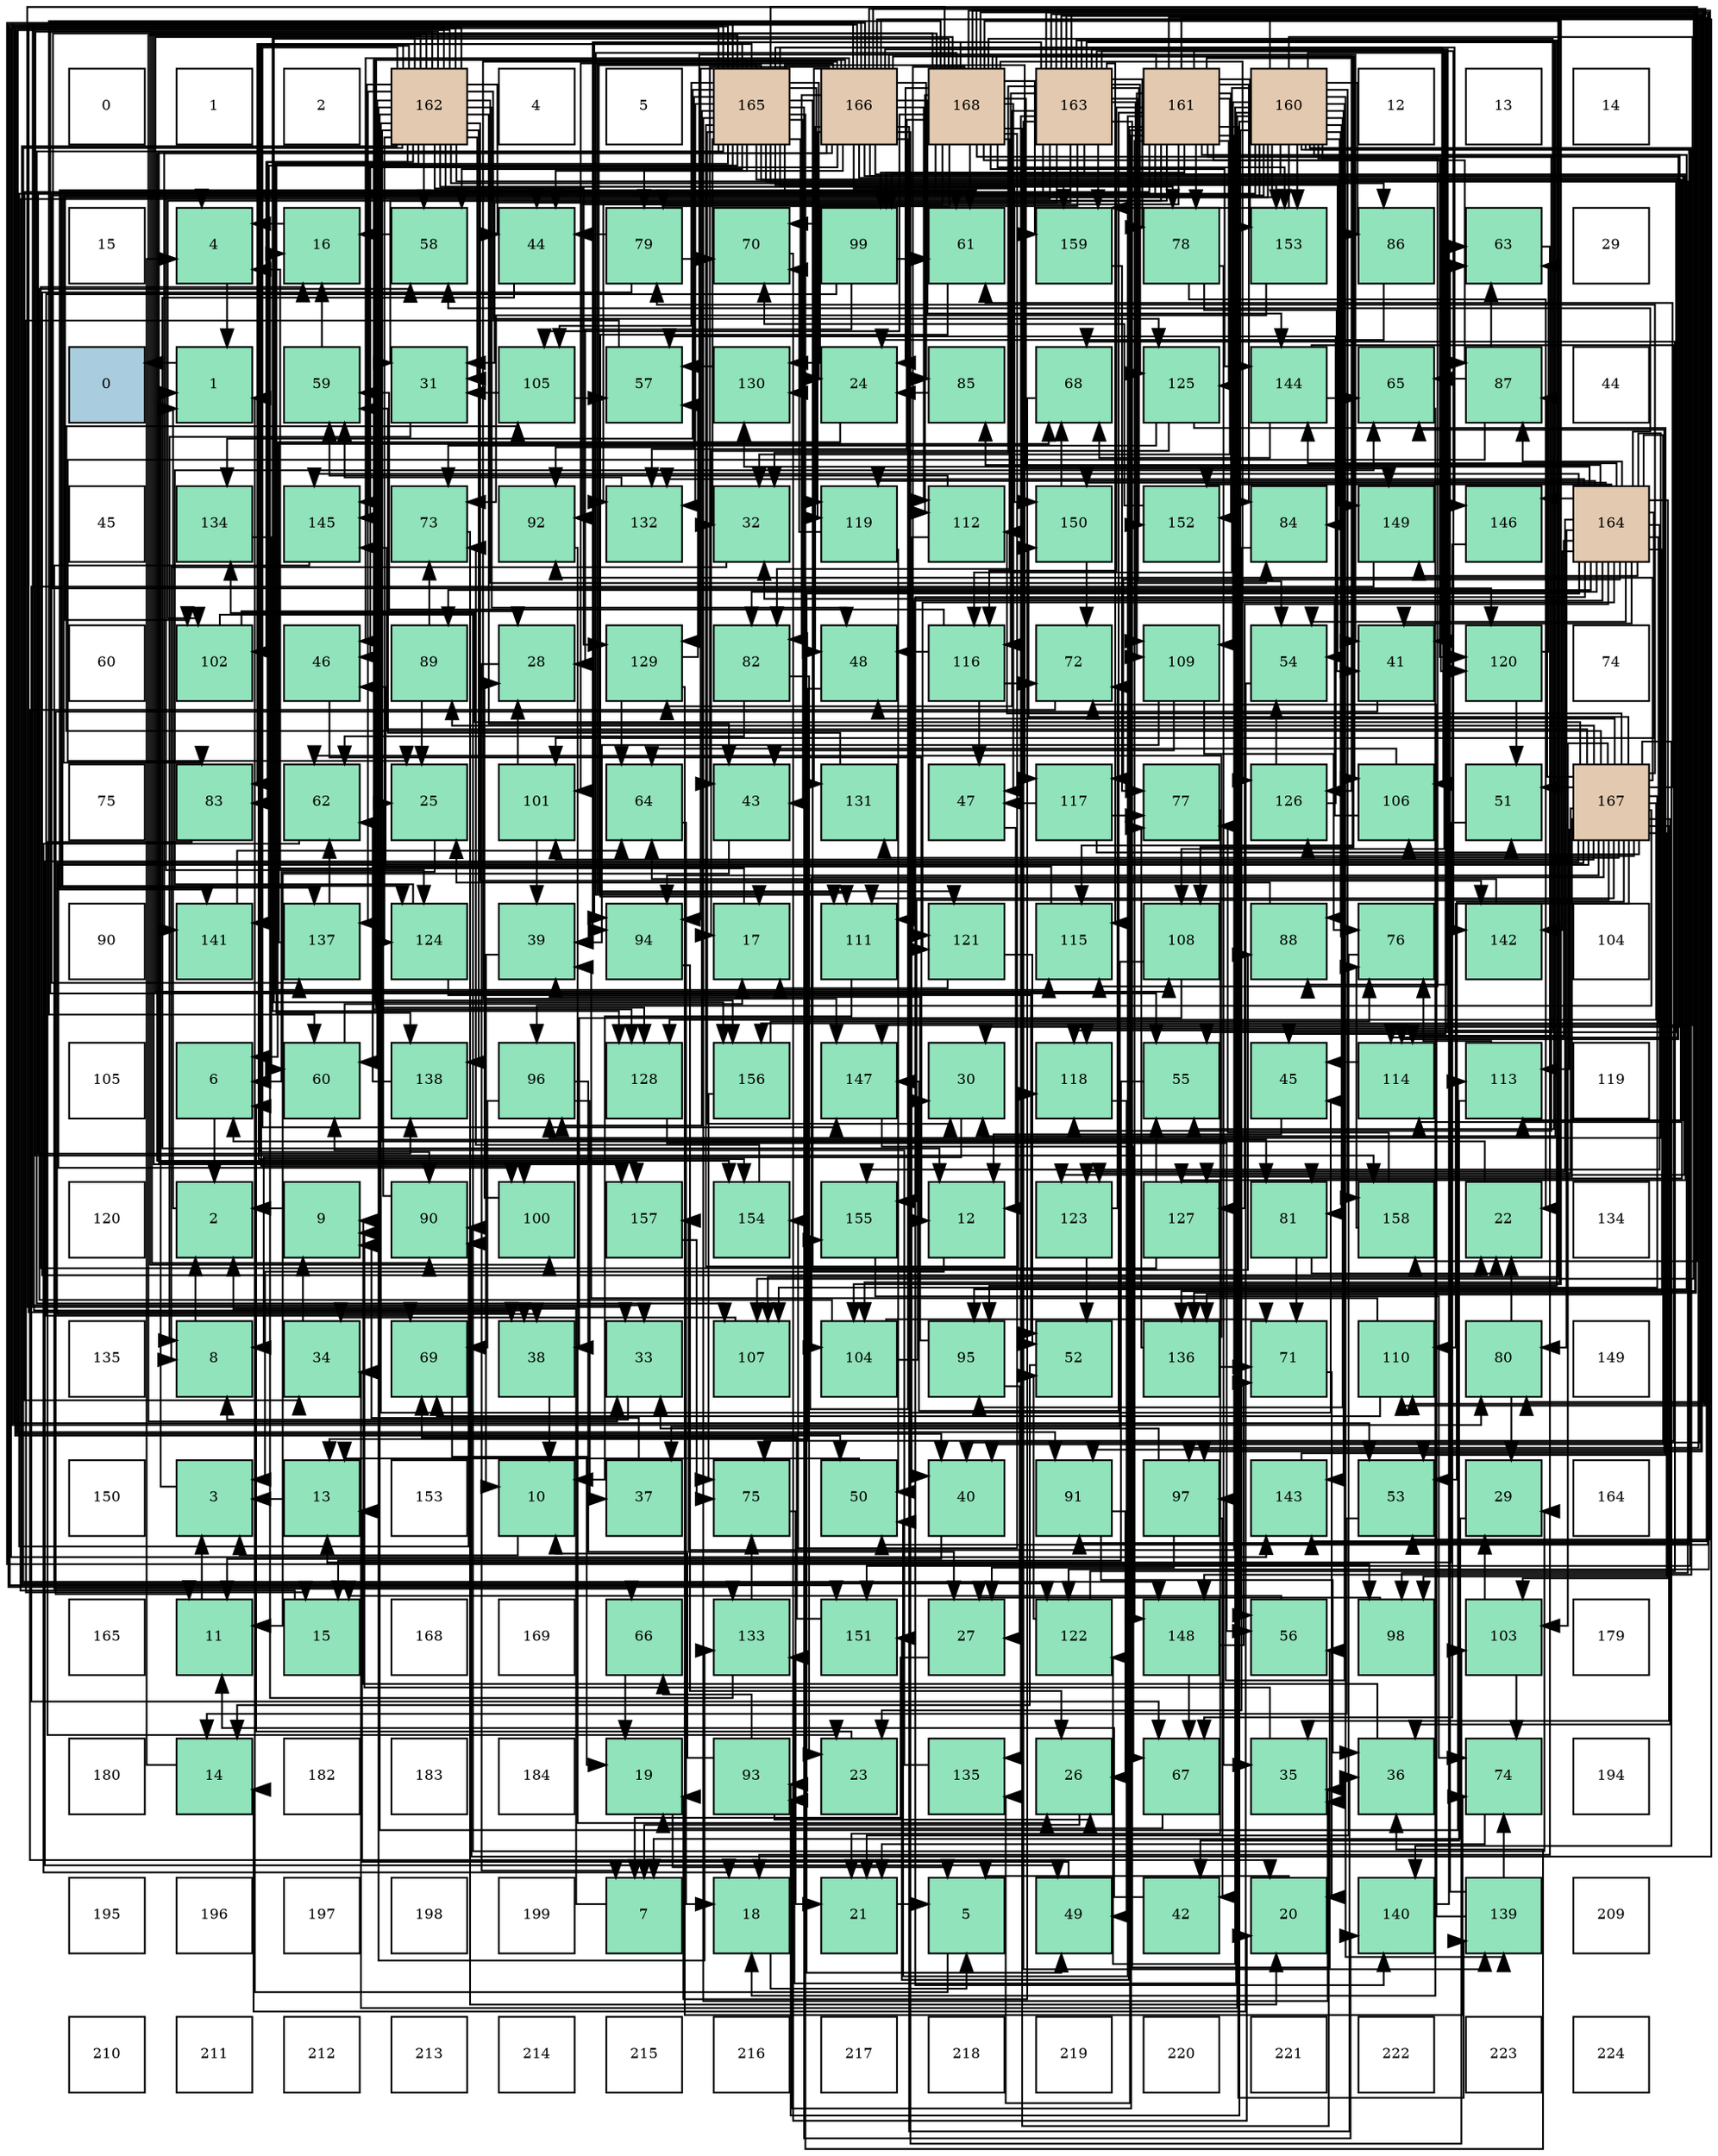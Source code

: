 digraph layout{
 rankdir=TB;
 splines=ortho;
 node [style=filled shape=square fixedsize=true width=0.6];
0[label="0", fontsize=8, fillcolor="#ffffff"];
1[label="1", fontsize=8, fillcolor="#ffffff"];
2[label="2", fontsize=8, fillcolor="#ffffff"];
3[label="162", fontsize=8, fillcolor="#e3c9af"];
4[label="4", fontsize=8, fillcolor="#ffffff"];
5[label="5", fontsize=8, fillcolor="#ffffff"];
6[label="165", fontsize=8, fillcolor="#e3c9af"];
7[label="166", fontsize=8, fillcolor="#e3c9af"];
8[label="168", fontsize=8, fillcolor="#e3c9af"];
9[label="163", fontsize=8, fillcolor="#e3c9af"];
10[label="161", fontsize=8, fillcolor="#e3c9af"];
11[label="160", fontsize=8, fillcolor="#e3c9af"];
12[label="12", fontsize=8, fillcolor="#ffffff"];
13[label="13", fontsize=8, fillcolor="#ffffff"];
14[label="14", fontsize=8, fillcolor="#ffffff"];
15[label="15", fontsize=8, fillcolor="#ffffff"];
16[label="4", fontsize=8, fillcolor="#91e3bb"];
17[label="16", fontsize=8, fillcolor="#91e3bb"];
18[label="58", fontsize=8, fillcolor="#91e3bb"];
19[label="44", fontsize=8, fillcolor="#91e3bb"];
20[label="79", fontsize=8, fillcolor="#91e3bb"];
21[label="70", fontsize=8, fillcolor="#91e3bb"];
22[label="99", fontsize=8, fillcolor="#91e3bb"];
23[label="61", fontsize=8, fillcolor="#91e3bb"];
24[label="159", fontsize=8, fillcolor="#91e3bb"];
25[label="78", fontsize=8, fillcolor="#91e3bb"];
26[label="153", fontsize=8, fillcolor="#91e3bb"];
27[label="86", fontsize=8, fillcolor="#91e3bb"];
28[label="63", fontsize=8, fillcolor="#91e3bb"];
29[label="29", fontsize=8, fillcolor="#ffffff"];
30[label="0", fontsize=8, fillcolor="#a9ccde"];
31[label="1", fontsize=8, fillcolor="#91e3bb"];
32[label="59", fontsize=8, fillcolor="#91e3bb"];
33[label="31", fontsize=8, fillcolor="#91e3bb"];
34[label="105", fontsize=8, fillcolor="#91e3bb"];
35[label="57", fontsize=8, fillcolor="#91e3bb"];
36[label="130", fontsize=8, fillcolor="#91e3bb"];
37[label="24", fontsize=8, fillcolor="#91e3bb"];
38[label="85", fontsize=8, fillcolor="#91e3bb"];
39[label="68", fontsize=8, fillcolor="#91e3bb"];
40[label="125", fontsize=8, fillcolor="#91e3bb"];
41[label="144", fontsize=8, fillcolor="#91e3bb"];
42[label="65", fontsize=8, fillcolor="#91e3bb"];
43[label="87", fontsize=8, fillcolor="#91e3bb"];
44[label="44", fontsize=8, fillcolor="#ffffff"];
45[label="45", fontsize=8, fillcolor="#ffffff"];
46[label="134", fontsize=8, fillcolor="#91e3bb"];
47[label="145", fontsize=8, fillcolor="#91e3bb"];
48[label="73", fontsize=8, fillcolor="#91e3bb"];
49[label="92", fontsize=8, fillcolor="#91e3bb"];
50[label="132", fontsize=8, fillcolor="#91e3bb"];
51[label="32", fontsize=8, fillcolor="#91e3bb"];
52[label="119", fontsize=8, fillcolor="#91e3bb"];
53[label="112", fontsize=8, fillcolor="#91e3bb"];
54[label="150", fontsize=8, fillcolor="#91e3bb"];
55[label="152", fontsize=8, fillcolor="#91e3bb"];
56[label="84", fontsize=8, fillcolor="#91e3bb"];
57[label="149", fontsize=8, fillcolor="#91e3bb"];
58[label="146", fontsize=8, fillcolor="#91e3bb"];
59[label="164", fontsize=8, fillcolor="#e3c9af"];
60[label="60", fontsize=8, fillcolor="#ffffff"];
61[label="102", fontsize=8, fillcolor="#91e3bb"];
62[label="46", fontsize=8, fillcolor="#91e3bb"];
63[label="89", fontsize=8, fillcolor="#91e3bb"];
64[label="28", fontsize=8, fillcolor="#91e3bb"];
65[label="129", fontsize=8, fillcolor="#91e3bb"];
66[label="82", fontsize=8, fillcolor="#91e3bb"];
67[label="48", fontsize=8, fillcolor="#91e3bb"];
68[label="116", fontsize=8, fillcolor="#91e3bb"];
69[label="72", fontsize=8, fillcolor="#91e3bb"];
70[label="109", fontsize=8, fillcolor="#91e3bb"];
71[label="54", fontsize=8, fillcolor="#91e3bb"];
72[label="41", fontsize=8, fillcolor="#91e3bb"];
73[label="120", fontsize=8, fillcolor="#91e3bb"];
74[label="74", fontsize=8, fillcolor="#ffffff"];
75[label="75", fontsize=8, fillcolor="#ffffff"];
76[label="83", fontsize=8, fillcolor="#91e3bb"];
77[label="62", fontsize=8, fillcolor="#91e3bb"];
78[label="25", fontsize=8, fillcolor="#91e3bb"];
79[label="101", fontsize=8, fillcolor="#91e3bb"];
80[label="64", fontsize=8, fillcolor="#91e3bb"];
81[label="43", fontsize=8, fillcolor="#91e3bb"];
82[label="131", fontsize=8, fillcolor="#91e3bb"];
83[label="47", fontsize=8, fillcolor="#91e3bb"];
84[label="117", fontsize=8, fillcolor="#91e3bb"];
85[label="77", fontsize=8, fillcolor="#91e3bb"];
86[label="126", fontsize=8, fillcolor="#91e3bb"];
87[label="106", fontsize=8, fillcolor="#91e3bb"];
88[label="51", fontsize=8, fillcolor="#91e3bb"];
89[label="167", fontsize=8, fillcolor="#e3c9af"];
90[label="90", fontsize=8, fillcolor="#ffffff"];
91[label="141", fontsize=8, fillcolor="#91e3bb"];
92[label="137", fontsize=8, fillcolor="#91e3bb"];
93[label="124", fontsize=8, fillcolor="#91e3bb"];
94[label="39", fontsize=8, fillcolor="#91e3bb"];
95[label="94", fontsize=8, fillcolor="#91e3bb"];
96[label="17", fontsize=8, fillcolor="#91e3bb"];
97[label="111", fontsize=8, fillcolor="#91e3bb"];
98[label="121", fontsize=8, fillcolor="#91e3bb"];
99[label="115", fontsize=8, fillcolor="#91e3bb"];
100[label="108", fontsize=8, fillcolor="#91e3bb"];
101[label="88", fontsize=8, fillcolor="#91e3bb"];
102[label="76", fontsize=8, fillcolor="#91e3bb"];
103[label="142", fontsize=8, fillcolor="#91e3bb"];
104[label="104", fontsize=8, fillcolor="#ffffff"];
105[label="105", fontsize=8, fillcolor="#ffffff"];
106[label="6", fontsize=8, fillcolor="#91e3bb"];
107[label="60", fontsize=8, fillcolor="#91e3bb"];
108[label="138", fontsize=8, fillcolor="#91e3bb"];
109[label="96", fontsize=8, fillcolor="#91e3bb"];
110[label="128", fontsize=8, fillcolor="#91e3bb"];
111[label="156", fontsize=8, fillcolor="#91e3bb"];
112[label="147", fontsize=8, fillcolor="#91e3bb"];
113[label="30", fontsize=8, fillcolor="#91e3bb"];
114[label="118", fontsize=8, fillcolor="#91e3bb"];
115[label="55", fontsize=8, fillcolor="#91e3bb"];
116[label="45", fontsize=8, fillcolor="#91e3bb"];
117[label="114", fontsize=8, fillcolor="#91e3bb"];
118[label="113", fontsize=8, fillcolor="#91e3bb"];
119[label="119", fontsize=8, fillcolor="#ffffff"];
120[label="120", fontsize=8, fillcolor="#ffffff"];
121[label="2", fontsize=8, fillcolor="#91e3bb"];
122[label="9", fontsize=8, fillcolor="#91e3bb"];
123[label="90", fontsize=8, fillcolor="#91e3bb"];
124[label="100", fontsize=8, fillcolor="#91e3bb"];
125[label="157", fontsize=8, fillcolor="#91e3bb"];
126[label="154", fontsize=8, fillcolor="#91e3bb"];
127[label="155", fontsize=8, fillcolor="#91e3bb"];
128[label="12", fontsize=8, fillcolor="#91e3bb"];
129[label="123", fontsize=8, fillcolor="#91e3bb"];
130[label="127", fontsize=8, fillcolor="#91e3bb"];
131[label="81", fontsize=8, fillcolor="#91e3bb"];
132[label="158", fontsize=8, fillcolor="#91e3bb"];
133[label="22", fontsize=8, fillcolor="#91e3bb"];
134[label="134", fontsize=8, fillcolor="#ffffff"];
135[label="135", fontsize=8, fillcolor="#ffffff"];
136[label="8", fontsize=8, fillcolor="#91e3bb"];
137[label="34", fontsize=8, fillcolor="#91e3bb"];
138[label="69", fontsize=8, fillcolor="#91e3bb"];
139[label="38", fontsize=8, fillcolor="#91e3bb"];
140[label="33", fontsize=8, fillcolor="#91e3bb"];
141[label="107", fontsize=8, fillcolor="#91e3bb"];
142[label="104", fontsize=8, fillcolor="#91e3bb"];
143[label="95", fontsize=8, fillcolor="#91e3bb"];
144[label="52", fontsize=8, fillcolor="#91e3bb"];
145[label="136", fontsize=8, fillcolor="#91e3bb"];
146[label="71", fontsize=8, fillcolor="#91e3bb"];
147[label="110", fontsize=8, fillcolor="#91e3bb"];
148[label="80", fontsize=8, fillcolor="#91e3bb"];
149[label="149", fontsize=8, fillcolor="#ffffff"];
150[label="150", fontsize=8, fillcolor="#ffffff"];
151[label="3", fontsize=8, fillcolor="#91e3bb"];
152[label="13", fontsize=8, fillcolor="#91e3bb"];
153[label="153", fontsize=8, fillcolor="#ffffff"];
154[label="10", fontsize=8, fillcolor="#91e3bb"];
155[label="37", fontsize=8, fillcolor="#91e3bb"];
156[label="75", fontsize=8, fillcolor="#91e3bb"];
157[label="50", fontsize=8, fillcolor="#91e3bb"];
158[label="40", fontsize=8, fillcolor="#91e3bb"];
159[label="91", fontsize=8, fillcolor="#91e3bb"];
160[label="97", fontsize=8, fillcolor="#91e3bb"];
161[label="143", fontsize=8, fillcolor="#91e3bb"];
162[label="53", fontsize=8, fillcolor="#91e3bb"];
163[label="29", fontsize=8, fillcolor="#91e3bb"];
164[label="164", fontsize=8, fillcolor="#ffffff"];
165[label="165", fontsize=8, fillcolor="#ffffff"];
166[label="11", fontsize=8, fillcolor="#91e3bb"];
167[label="15", fontsize=8, fillcolor="#91e3bb"];
168[label="168", fontsize=8, fillcolor="#ffffff"];
169[label="169", fontsize=8, fillcolor="#ffffff"];
170[label="66", fontsize=8, fillcolor="#91e3bb"];
171[label="133", fontsize=8, fillcolor="#91e3bb"];
172[label="151", fontsize=8, fillcolor="#91e3bb"];
173[label="27", fontsize=8, fillcolor="#91e3bb"];
174[label="122", fontsize=8, fillcolor="#91e3bb"];
175[label="148", fontsize=8, fillcolor="#91e3bb"];
176[label="56", fontsize=8, fillcolor="#91e3bb"];
177[label="98", fontsize=8, fillcolor="#91e3bb"];
178[label="103", fontsize=8, fillcolor="#91e3bb"];
179[label="179", fontsize=8, fillcolor="#ffffff"];
180[label="180", fontsize=8, fillcolor="#ffffff"];
181[label="14", fontsize=8, fillcolor="#91e3bb"];
182[label="182", fontsize=8, fillcolor="#ffffff"];
183[label="183", fontsize=8, fillcolor="#ffffff"];
184[label="184", fontsize=8, fillcolor="#ffffff"];
185[label="19", fontsize=8, fillcolor="#91e3bb"];
186[label="93", fontsize=8, fillcolor="#91e3bb"];
187[label="23", fontsize=8, fillcolor="#91e3bb"];
188[label="135", fontsize=8, fillcolor="#91e3bb"];
189[label="26", fontsize=8, fillcolor="#91e3bb"];
190[label="67", fontsize=8, fillcolor="#91e3bb"];
191[label="35", fontsize=8, fillcolor="#91e3bb"];
192[label="36", fontsize=8, fillcolor="#91e3bb"];
193[label="74", fontsize=8, fillcolor="#91e3bb"];
194[label="194", fontsize=8, fillcolor="#ffffff"];
195[label="195", fontsize=8, fillcolor="#ffffff"];
196[label="196", fontsize=8, fillcolor="#ffffff"];
197[label="197", fontsize=8, fillcolor="#ffffff"];
198[label="198", fontsize=8, fillcolor="#ffffff"];
199[label="199", fontsize=8, fillcolor="#ffffff"];
200[label="7", fontsize=8, fillcolor="#91e3bb"];
201[label="18", fontsize=8, fillcolor="#91e3bb"];
202[label="21", fontsize=8, fillcolor="#91e3bb"];
203[label="5", fontsize=8, fillcolor="#91e3bb"];
204[label="49", fontsize=8, fillcolor="#91e3bb"];
205[label="42", fontsize=8, fillcolor="#91e3bb"];
206[label="20", fontsize=8, fillcolor="#91e3bb"];
207[label="140", fontsize=8, fillcolor="#91e3bb"];
208[label="139", fontsize=8, fillcolor="#91e3bb"];
209[label="209", fontsize=8, fillcolor="#ffffff"];
210[label="210", fontsize=8, fillcolor="#ffffff"];
211[label="211", fontsize=8, fillcolor="#ffffff"];
212[label="212", fontsize=8, fillcolor="#ffffff"];
213[label="213", fontsize=8, fillcolor="#ffffff"];
214[label="214", fontsize=8, fillcolor="#ffffff"];
215[label="215", fontsize=8, fillcolor="#ffffff"];
216[label="216", fontsize=8, fillcolor="#ffffff"];
217[label="217", fontsize=8, fillcolor="#ffffff"];
218[label="218", fontsize=8, fillcolor="#ffffff"];
219[label="219", fontsize=8, fillcolor="#ffffff"];
220[label="220", fontsize=8, fillcolor="#ffffff"];
221[label="221", fontsize=8, fillcolor="#ffffff"];
222[label="222", fontsize=8, fillcolor="#ffffff"];
223[label="223", fontsize=8, fillcolor="#ffffff"];
224[label="224", fontsize=8, fillcolor="#ffffff"];
edge [constraint=false, style=vis];31 -> 30;
121 -> 31;
151 -> 31;
16 -> 31;
203 -> 31;
106 -> 121;
200 -> 121;
136 -> 121;
122 -> 121;
154 -> 151;
166 -> 151;
128 -> 151;
152 -> 151;
181 -> 16;
167 -> 16;
17 -> 16;
96 -> 16;
201 -> 203;
185 -> 203;
206 -> 203;
202 -> 203;
133 -> 106;
187 -> 106;
37 -> 106;
78 -> 106;
189 -> 200;
173 -> 200;
64 -> 200;
163 -> 200;
113 -> 136;
33 -> 136;
51 -> 136;
140 -> 136;
137 -> 122;
191 -> 122;
192 -> 122;
155 -> 122;
139 -> 154;
94 -> 154;
158 -> 166;
72 -> 166;
205 -> 166;
81 -> 166;
19 -> 128;
116 -> 128;
62 -> 128;
83 -> 128;
67 -> 152;
204 -> 152;
157 -> 152;
88 -> 152;
144 -> 181;
162 -> 181;
71 -> 181;
115 -> 167;
176 -> 167;
35 -> 167;
18 -> 17;
32 -> 17;
107 -> 96;
23 -> 96;
77 -> 201;
28 -> 201;
80 -> 201;
42 -> 201;
170 -> 185;
190 -> 185;
39 -> 185;
138 -> 185;
21 -> 206;
146 -> 206;
69 -> 206;
48 -> 206;
193 -> 202;
156 -> 202;
102 -> 202;
85 -> 202;
25 -> 133;
25 -> 191;
25 -> 72;
20 -> 133;
20 -> 19;
20 -> 21;
148 -> 133;
148 -> 163;
131 -> 133;
131 -> 146;
66 -> 187;
66 -> 77;
76 -> 187;
56 -> 187;
38 -> 37;
27 -> 37;
43 -> 78;
43 -> 28;
43 -> 42;
101 -> 78;
63 -> 78;
63 -> 48;
123 -> 78;
159 -> 189;
159 -> 192;
49 -> 189;
186 -> 154;
186 -> 189;
186 -> 170;
95 -> 189;
143 -> 173;
143 -> 94;
109 -> 173;
109 -> 155;
109 -> 138;
160 -> 173;
160 -> 140;
160 -> 205;
177 -> 173;
22 -> 64;
22 -> 23;
22 -> 138;
22 -> 21;
124 -> 64;
79 -> 64;
79 -> 94;
61 -> 64;
61 -> 163;
178 -> 163;
178 -> 193;
142 -> 113;
142 -> 18;
142 -> 146;
34 -> 33;
34 -> 35;
87 -> 51;
87 -> 80;
141 -> 137;
100 -> 155;
100 -> 139;
70 -> 94;
70 -> 81;
70 -> 102;
147 -> 94;
147 -> 138;
97 -> 154;
53 -> 158;
53 -> 32;
118 -> 205;
118 -> 102;
117 -> 116;
99 -> 62;
68 -> 83;
68 -> 67;
68 -> 32;
68 -> 69;
84 -> 83;
84 -> 88;
84 -> 85;
114 -> 204;
52 -> 157;
52 -> 21;
73 -> 88;
73 -> 28;
98 -> 96;
98 -> 144;
174 -> 144;
174 -> 39;
129 -> 144;
129 -> 69;
93 -> 144;
93 -> 42;
40 -> 96;
40 -> 162;
40 -> 48;
86 -> 71;
86 -> 35;
130 -> 17;
130 -> 115;
110 -> 176;
65 -> 35;
65 -> 80;
65 -> 193;
36 -> 35;
82 -> 32;
50 -> 32;
171 -> 17;
171 -> 156;
46 -> 107;
188 -> 107;
145 -> 77;
145 -> 146;
145 -> 85;
92 -> 77;
92 -> 39;
108 -> 77;
208 -> 28;
208 -> 69;
208 -> 193;
207 -> 28;
91 -> 80;
103 -> 80;
161 -> 42;
41 -> 42;
41 -> 39;
41 -> 156;
47 -> 170;
58 -> 190;
112 -> 190;
175 -> 190;
175 -> 146;
57 -> 190;
54 -> 39;
54 -> 69;
172 -> 138;
55 -> 21;
26 -> 48;
126 -> 48;
127 -> 193;
111 -> 156;
111 -> 102;
125 -> 156;
132 -> 102;
132 -> 85;
24 -> 85;
11 -> 113;
11 -> 137;
11 -> 116;
11 -> 176;
11 -> 131;
11 -> 76;
11 -> 56;
11 -> 27;
11 -> 101;
11 -> 123;
11 -> 159;
11 -> 186;
11 -> 143;
11 -> 160;
11 -> 22;
11 -> 61;
11 -> 70;
11 -> 99;
11 -> 68;
11 -> 73;
11 -> 174;
11 -> 93;
11 -> 171;
11 -> 92;
11 -> 108;
11 -> 208;
11 -> 161;
11 -> 112;
11 -> 175;
11 -> 172;
11 -> 26;
11 -> 132;
11 -> 24;
10 -> 33;
10 -> 51;
10 -> 137;
10 -> 157;
10 -> 25;
10 -> 56;
10 -> 123;
10 -> 186;
10 -> 143;
10 -> 160;
10 -> 22;
10 -> 61;
10 -> 100;
10 -> 70;
10 -> 68;
10 -> 114;
10 -> 73;
10 -> 40;
10 -> 65;
10 -> 50;
10 -> 188;
10 -> 208;
10 -> 103;
10 -> 161;
10 -> 112;
10 -> 175;
10 -> 172;
10 -> 55;
10 -> 26;
10 -> 125;
3 -> 33;
3 -> 158;
3 -> 81;
3 -> 19;
3 -> 116;
3 -> 67;
3 -> 157;
3 -> 115;
3 -> 18;
3 -> 107;
3 -> 25;
3 -> 131;
3 -> 76;
3 -> 56;
3 -> 27;
3 -> 123;
3 -> 159;
3 -> 177;
3 -> 124;
3 -> 61;
3 -> 100;
3 -> 118;
3 -> 99;
3 -> 73;
3 -> 174;
3 -> 93;
3 -> 40;
3 -> 65;
3 -> 171;
3 -> 92;
3 -> 108;
3 -> 103;
3 -> 161;
3 -> 47;
3 -> 112;
3 -> 175;
3 -> 125;
3 -> 132;
3 -> 24;
9 -> 113;
9 -> 33;
9 -> 51;
9 -> 158;
9 -> 19;
9 -> 157;
9 -> 71;
9 -> 115;
9 -> 176;
9 -> 25;
9 -> 101;
9 -> 159;
9 -> 95;
9 -> 143;
9 -> 160;
9 -> 22;
9 -> 141;
9 -> 100;
9 -> 70;
9 -> 99;
9 -> 68;
9 -> 114;
9 -> 174;
9 -> 93;
9 -> 40;
9 -> 65;
9 -> 36;
9 -> 188;
9 -> 92;
9 -> 208;
9 -> 55;
9 -> 24;
59 -> 158;
59 -> 72;
59 -> 204;
59 -> 71;
59 -> 18;
59 -> 148;
59 -> 66;
59 -> 38;
59 -> 43;
59 -> 63;
59 -> 109;
59 -> 79;
59 -> 178;
59 -> 97;
59 -> 117;
59 -> 84;
59 -> 52;
59 -> 98;
59 -> 129;
59 -> 130;
59 -> 36;
59 -> 50;
59 -> 145;
59 -> 207;
59 -> 103;
59 -> 41;
59 -> 47;
59 -> 58;
59 -> 57;
59 -> 54;
59 -> 55;
59 -> 127;
59 -> 111;
6 -> 37;
6 -> 113;
6 -> 51;
6 -> 140;
6 -> 191;
6 -> 192;
6 -> 139;
6 -> 72;
6 -> 81;
6 -> 19;
6 -> 62;
6 -> 162;
6 -> 71;
6 -> 115;
6 -> 18;
6 -> 23;
6 -> 131;
6 -> 76;
6 -> 101;
6 -> 49;
6 -> 95;
6 -> 109;
6 -> 34;
6 -> 141;
6 -> 97;
6 -> 117;
6 -> 84;
6 -> 114;
6 -> 52;
6 -> 98;
6 -> 110;
6 -> 36;
6 -> 50;
6 -> 171;
6 -> 46;
6 -> 108;
6 -> 207;
6 -> 91;
6 -> 58;
6 -> 57;
6 -> 172;
6 -> 26;
6 -> 126;
6 -> 125;
6 -> 132;
7 -> 140;
7 -> 192;
7 -> 139;
7 -> 72;
7 -> 81;
7 -> 62;
7 -> 67;
7 -> 20;
7 -> 148;
7 -> 66;
7 -> 38;
7 -> 177;
7 -> 79;
7 -> 178;
7 -> 142;
7 -> 87;
7 -> 141;
7 -> 147;
7 -> 53;
7 -> 118;
7 -> 117;
7 -> 52;
7 -> 129;
7 -> 86;
7 -> 130;
7 -> 110;
7 -> 82;
7 -> 145;
7 -> 91;
7 -> 41;
7 -> 47;
7 -> 112;
7 -> 54;
7 -> 126;
7 -> 127;
7 -> 111;
89 -> 191;
89 -> 192;
89 -> 139;
89 -> 67;
89 -> 204;
89 -> 88;
89 -> 162;
89 -> 23;
89 -> 20;
89 -> 43;
89 -> 63;
89 -> 49;
89 -> 95;
89 -> 109;
89 -> 177;
89 -> 124;
89 -> 79;
89 -> 178;
89 -> 142;
89 -> 34;
89 -> 87;
89 -> 141;
89 -> 147;
89 -> 97;
89 -> 53;
89 -> 118;
89 -> 129;
89 -> 86;
89 -> 130;
89 -> 110;
89 -> 82;
89 -> 46;
89 -> 207;
89 -> 47;
89 -> 54;
89 -> 127;
8 -> 37;
8 -> 140;
8 -> 191;
8 -> 83;
8 -> 162;
8 -> 107;
8 -> 23;
8 -> 20;
8 -> 148;
8 -> 66;
8 -> 43;
8 -> 123;
8 -> 49;
8 -> 95;
8 -> 124;
8 -> 142;
8 -> 34;
8 -> 87;
8 -> 147;
8 -> 97;
8 -> 53;
8 -> 117;
8 -> 99;
8 -> 114;
8 -> 98;
8 -> 86;
8 -> 110;
8 -> 50;
8 -> 145;
8 -> 91;
8 -> 41;
8 -> 57;
8 -> 26;
8 -> 126;
8 -> 111;
8 -> 24;
edge [constraint=true, style=invis];
0 -> 15 -> 30 -> 45 -> 60 -> 75 -> 90 -> 105 -> 120 -> 135 -> 150 -> 165 -> 180 -> 195 -> 210;
1 -> 16 -> 31 -> 46 -> 61 -> 76 -> 91 -> 106 -> 121 -> 136 -> 151 -> 166 -> 181 -> 196 -> 211;
2 -> 17 -> 32 -> 47 -> 62 -> 77 -> 92 -> 107 -> 122 -> 137 -> 152 -> 167 -> 182 -> 197 -> 212;
3 -> 18 -> 33 -> 48 -> 63 -> 78 -> 93 -> 108 -> 123 -> 138 -> 153 -> 168 -> 183 -> 198 -> 213;
4 -> 19 -> 34 -> 49 -> 64 -> 79 -> 94 -> 109 -> 124 -> 139 -> 154 -> 169 -> 184 -> 199 -> 214;
5 -> 20 -> 35 -> 50 -> 65 -> 80 -> 95 -> 110 -> 125 -> 140 -> 155 -> 170 -> 185 -> 200 -> 215;
6 -> 21 -> 36 -> 51 -> 66 -> 81 -> 96 -> 111 -> 126 -> 141 -> 156 -> 171 -> 186 -> 201 -> 216;
7 -> 22 -> 37 -> 52 -> 67 -> 82 -> 97 -> 112 -> 127 -> 142 -> 157 -> 172 -> 187 -> 202 -> 217;
8 -> 23 -> 38 -> 53 -> 68 -> 83 -> 98 -> 113 -> 128 -> 143 -> 158 -> 173 -> 188 -> 203 -> 218;
9 -> 24 -> 39 -> 54 -> 69 -> 84 -> 99 -> 114 -> 129 -> 144 -> 159 -> 174 -> 189 -> 204 -> 219;
10 -> 25 -> 40 -> 55 -> 70 -> 85 -> 100 -> 115 -> 130 -> 145 -> 160 -> 175 -> 190 -> 205 -> 220;
11 -> 26 -> 41 -> 56 -> 71 -> 86 -> 101 -> 116 -> 131 -> 146 -> 161 -> 176 -> 191 -> 206 -> 221;
12 -> 27 -> 42 -> 57 -> 72 -> 87 -> 102 -> 117 -> 132 -> 147 -> 162 -> 177 -> 192 -> 207 -> 222;
13 -> 28 -> 43 -> 58 -> 73 -> 88 -> 103 -> 118 -> 133 -> 148 -> 163 -> 178 -> 193 -> 208 -> 223;
14 -> 29 -> 44 -> 59 -> 74 -> 89 -> 104 -> 119 -> 134 -> 149 -> 164 -> 179 -> 194 -> 209 -> 224;
rank = same {0 -> 1 -> 2 -> 3 -> 4 -> 5 -> 6 -> 7 -> 8 -> 9 -> 10 -> 11 -> 12 -> 13 -> 14};
rank = same {15 -> 16 -> 17 -> 18 -> 19 -> 20 -> 21 -> 22 -> 23 -> 24 -> 25 -> 26 -> 27 -> 28 -> 29};
rank = same {30 -> 31 -> 32 -> 33 -> 34 -> 35 -> 36 -> 37 -> 38 -> 39 -> 40 -> 41 -> 42 -> 43 -> 44};
rank = same {45 -> 46 -> 47 -> 48 -> 49 -> 50 -> 51 -> 52 -> 53 -> 54 -> 55 -> 56 -> 57 -> 58 -> 59};
rank = same {60 -> 61 -> 62 -> 63 -> 64 -> 65 -> 66 -> 67 -> 68 -> 69 -> 70 -> 71 -> 72 -> 73 -> 74};
rank = same {75 -> 76 -> 77 -> 78 -> 79 -> 80 -> 81 -> 82 -> 83 -> 84 -> 85 -> 86 -> 87 -> 88 -> 89};
rank = same {90 -> 91 -> 92 -> 93 -> 94 -> 95 -> 96 -> 97 -> 98 -> 99 -> 100 -> 101 -> 102 -> 103 -> 104};
rank = same {105 -> 106 -> 107 -> 108 -> 109 -> 110 -> 111 -> 112 -> 113 -> 114 -> 115 -> 116 -> 117 -> 118 -> 119};
rank = same {120 -> 121 -> 122 -> 123 -> 124 -> 125 -> 126 -> 127 -> 128 -> 129 -> 130 -> 131 -> 132 -> 133 -> 134};
rank = same {135 -> 136 -> 137 -> 138 -> 139 -> 140 -> 141 -> 142 -> 143 -> 144 -> 145 -> 146 -> 147 -> 148 -> 149};
rank = same {150 -> 151 -> 152 -> 153 -> 154 -> 155 -> 156 -> 157 -> 158 -> 159 -> 160 -> 161 -> 162 -> 163 -> 164};
rank = same {165 -> 166 -> 167 -> 168 -> 169 -> 170 -> 171 -> 172 -> 173 -> 174 -> 175 -> 176 -> 177 -> 178 -> 179};
rank = same {180 -> 181 -> 182 -> 183 -> 184 -> 185 -> 186 -> 187 -> 188 -> 189 -> 190 -> 191 -> 192 -> 193 -> 194};
rank = same {195 -> 196 -> 197 -> 198 -> 199 -> 200 -> 201 -> 202 -> 203 -> 204 -> 205 -> 206 -> 207 -> 208 -> 209};
rank = same {210 -> 211 -> 212 -> 213 -> 214 -> 215 -> 216 -> 217 -> 218 -> 219 -> 220 -> 221 -> 222 -> 223 -> 224};
}